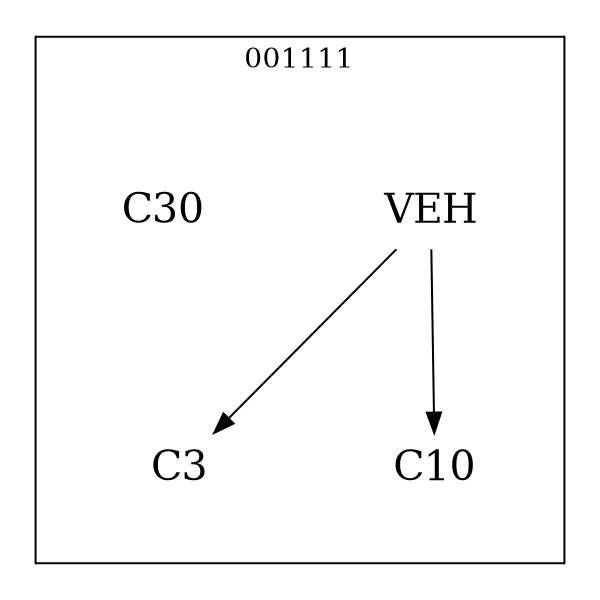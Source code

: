 strict digraph DAGS {
	size = "4,4!" ; ratio ="fill"; subgraph cluster_0{
			labeldoc = "t";
			label = "001111";node	[label= VEH, shape = plaintext, fontsize=20] VEH;node	[label= C3, shape = plaintext, fontsize=20] C3;node	[label= C10, shape = plaintext, fontsize=20] C10;node	[label= C30, shape = plaintext, fontsize=20] C30;
VEH->C3;
VEH->C10;
	}}